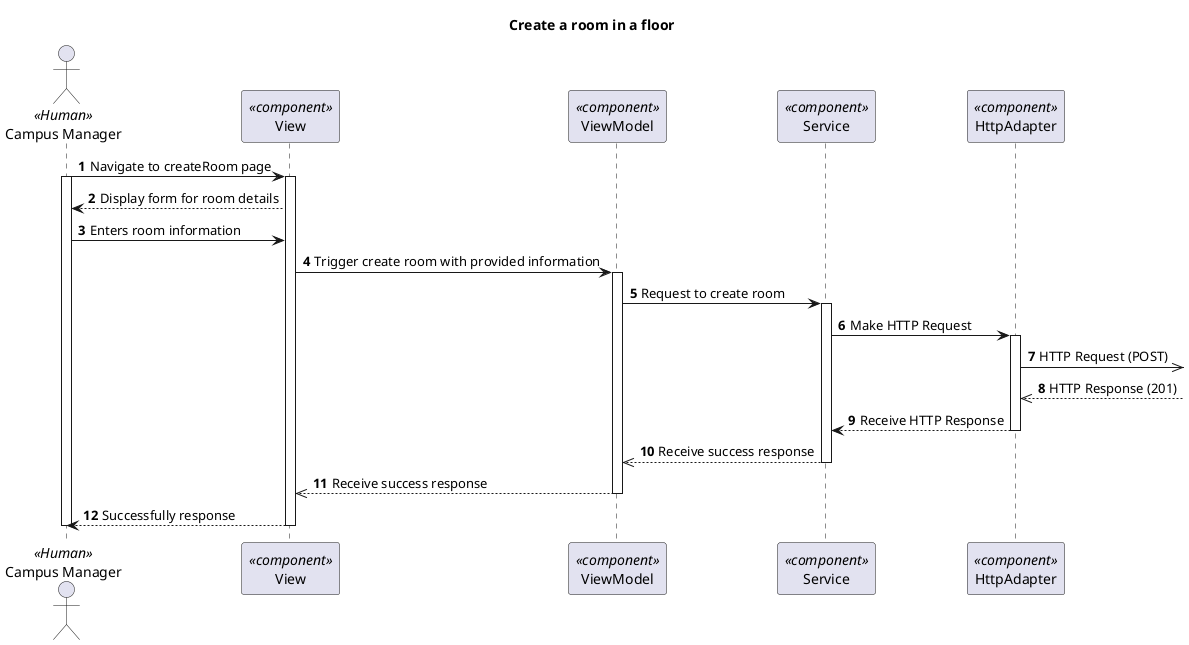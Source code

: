 @startuml Process View - Level 3

autonumber
skinparam packageStyle rect

title Create a room in a floor

actor "Campus Manager" as CM <<Human>>
participant "View" as view <<component>>
participant "ViewModel" as viewModel <<component>>
participant "Service" as service <<component>>
participant "HttpAdapter" as httpAdapter <<component>>

CM -> view : Navigate to createRoom page
activate CM
activate view
view --> CM : Display form for room details
CM -> view : Enters room information

view -> viewModel : Trigger create room with provided information

activate viewModel
viewModel -> service : Request to create room

activate service
service -> httpAdapter : Make HTTP Request
activate httpAdapter
httpAdapter ->> : HTTP Request (POST)
httpAdapter <<-- : HTTP Response (201)
httpAdapter --> service : Receive HTTP Response
deactivate httpAdapter

service -->> viewModel : Receive success response
deactivate service

viewModel -->> view : Receive success response
deactivate viewModel

view --> CM : Successfully response
deactivate view

deactivate CM
@enduml
